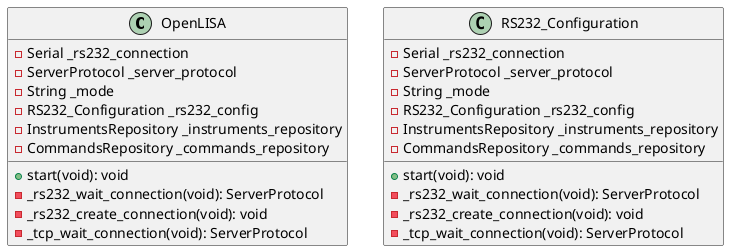 @startuml

class OpenLISA {
  - Serial _rs232_connection
  - ServerProtocol _server_protocol
  - String _mode
  - RS232_Configuration _rs232_config
  - InstrumentsRepository _instruments_repository
  - CommandsRepository _commands_repository

  + start(void): void
  - _rs232_wait_connection(void): ServerProtocol
  - _rs232_create_connection(void): void
  - _tcp_wait_connection(void): ServerProtocol
}

class RS232_Configuration {
  - Serial _rs232_connection
  - ServerProtocol _server_protocol
  - String _mode
  - RS232_Configuration _rs232_config
  - InstrumentsRepository _instruments_repository
  - CommandsRepository _commands_repository

  + start(void): void
  - _rs232_wait_connection(void): ServerProtocol
  - _rs232_create_connection(void): void
  - _tcp_wait_connection(void): ServerProtocol
}

@enduml
